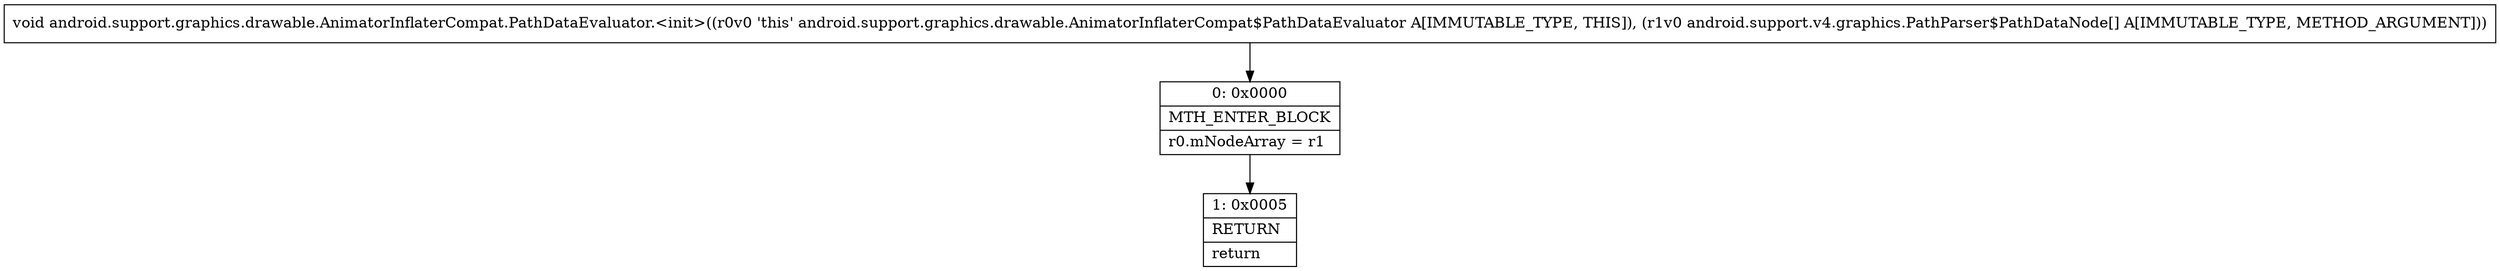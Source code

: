 digraph "CFG forandroid.support.graphics.drawable.AnimatorInflaterCompat.PathDataEvaluator.\<init\>([Landroid\/support\/v4\/graphics\/PathParser$PathDataNode;)V" {
Node_0 [shape=record,label="{0\:\ 0x0000|MTH_ENTER_BLOCK\l|r0.mNodeArray = r1\l}"];
Node_1 [shape=record,label="{1\:\ 0x0005|RETURN\l|return\l}"];
MethodNode[shape=record,label="{void android.support.graphics.drawable.AnimatorInflaterCompat.PathDataEvaluator.\<init\>((r0v0 'this' android.support.graphics.drawable.AnimatorInflaterCompat$PathDataEvaluator A[IMMUTABLE_TYPE, THIS]), (r1v0 android.support.v4.graphics.PathParser$PathDataNode[] A[IMMUTABLE_TYPE, METHOD_ARGUMENT])) }"];
MethodNode -> Node_0;
Node_0 -> Node_1;
}


